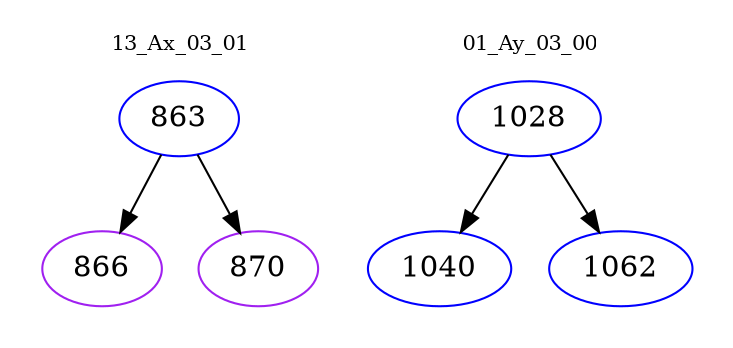 digraph{
subgraph cluster_0 {
color = white
label = "13_Ax_03_01";
fontsize=10;
T0_863 [label="863", color="blue"]
T0_863 -> T0_866 [color="black"]
T0_866 [label="866", color="purple"]
T0_863 -> T0_870 [color="black"]
T0_870 [label="870", color="purple"]
}
subgraph cluster_1 {
color = white
label = "01_Ay_03_00";
fontsize=10;
T1_1028 [label="1028", color="blue"]
T1_1028 -> T1_1040 [color="black"]
T1_1040 [label="1040", color="blue"]
T1_1028 -> T1_1062 [color="black"]
T1_1062 [label="1062", color="blue"]
}
}
